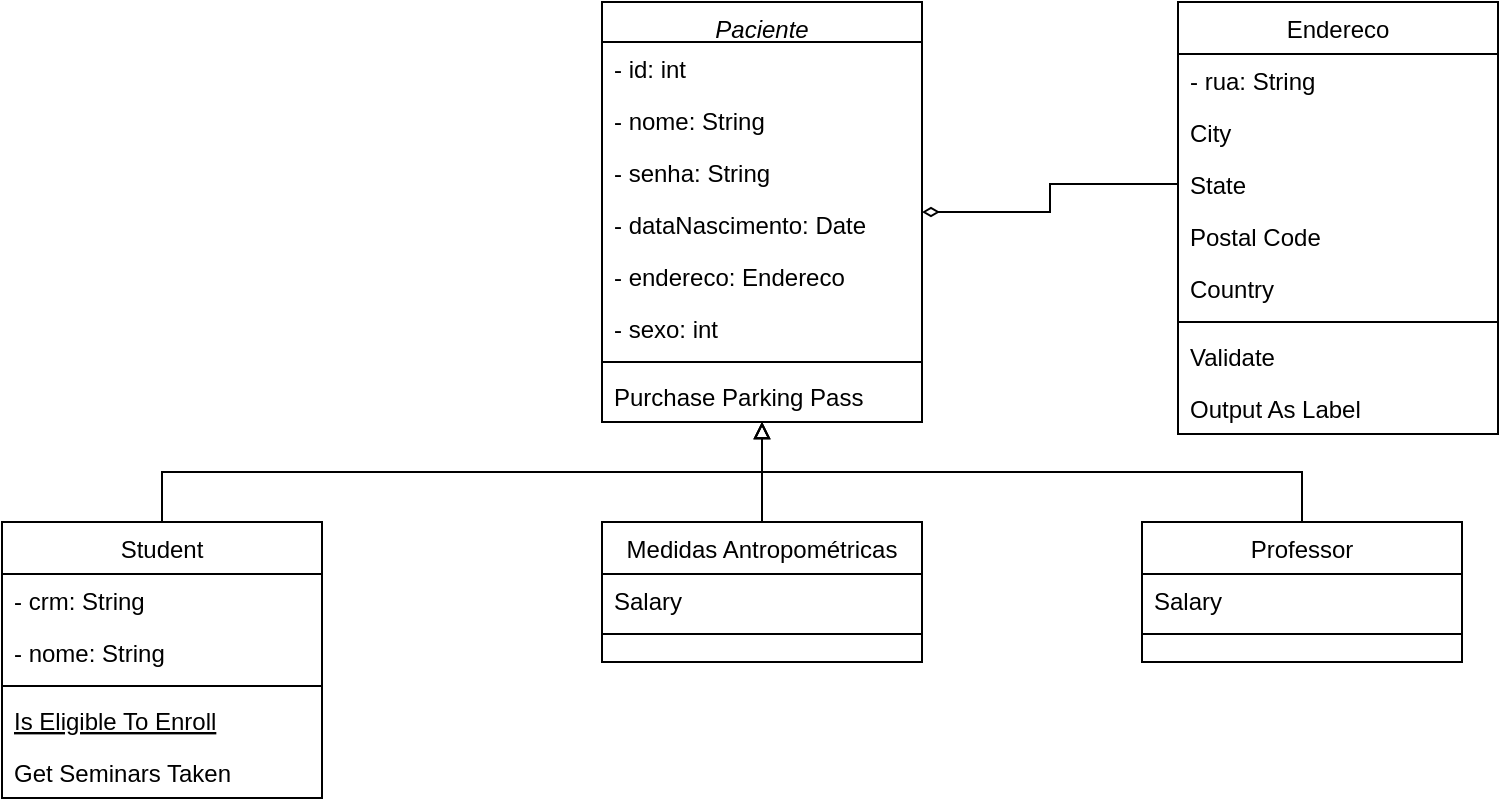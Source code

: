 <mxfile version="27.0.6">
  <diagram name="Página-1" id="uq6eut1tATu_0ITVi30-">
    <mxGraphModel dx="786" dy="459" grid="1" gridSize="10" guides="1" tooltips="1" connect="1" arrows="1" fold="1" page="1" pageScale="1" pageWidth="827" pageHeight="1169" math="0" shadow="0" adaptiveColors="none">
      <root>
        <mxCell id="0" />
        <mxCell id="1" parent="0" />
        <mxCell id="_E42kpqu97Q8NujoFVDA-1" value="Paciente" style="swimlane;fontStyle=2;align=center;verticalAlign=top;childLayout=stackLayout;horizontal=1;startSize=20;horizontalStack=0;resizeParent=1;resizeLast=0;collapsible=1;marginBottom=0;rounded=0;shadow=0;strokeWidth=1;" vertex="1" parent="1">
          <mxGeometry x="440" y="230" width="160" height="210" as="geometry">
            <mxRectangle x="440" y="230" width="160" height="26" as="alternateBounds" />
          </mxGeometry>
        </mxCell>
        <mxCell id="_E42kpqu97Q8NujoFVDA-2" value="- id: int" style="text;align=left;verticalAlign=top;spacingLeft=4;spacingRight=4;overflow=hidden;rotatable=0;points=[[0,0.5],[1,0.5]];portConstraint=eastwest;" vertex="1" parent="_E42kpqu97Q8NujoFVDA-1">
          <mxGeometry y="20" width="160" height="26" as="geometry" />
        </mxCell>
        <mxCell id="_E42kpqu97Q8NujoFVDA-3" value="- nome: String" style="text;align=left;verticalAlign=top;spacingLeft=4;spacingRight=4;overflow=hidden;rotatable=0;points=[[0,0.5],[1,0.5]];portConstraint=eastwest;rounded=0;shadow=0;html=0;" vertex="1" parent="_E42kpqu97Q8NujoFVDA-1">
          <mxGeometry y="46" width="160" height="26" as="geometry" />
        </mxCell>
        <mxCell id="_E42kpqu97Q8NujoFVDA-4" value="- senha: String" style="text;align=left;verticalAlign=top;spacingLeft=4;spacingRight=4;overflow=hidden;rotatable=0;points=[[0,0.5],[1,0.5]];portConstraint=eastwest;rounded=0;shadow=0;html=0;" vertex="1" parent="_E42kpqu97Q8NujoFVDA-1">
          <mxGeometry y="72" width="160" height="26" as="geometry" />
        </mxCell>
        <mxCell id="_E42kpqu97Q8NujoFVDA-33" value="- dataNascimento: Date" style="text;align=left;verticalAlign=top;spacingLeft=4;spacingRight=4;overflow=hidden;rotatable=0;points=[[0,0.5],[1,0.5]];portConstraint=eastwest;rounded=0;shadow=0;html=0;" vertex="1" parent="_E42kpqu97Q8NujoFVDA-1">
          <mxGeometry y="98" width="160" height="26" as="geometry" />
        </mxCell>
        <mxCell id="_E42kpqu97Q8NujoFVDA-32" value="- endereco: Endereco" style="text;align=left;verticalAlign=top;spacingLeft=4;spacingRight=4;overflow=hidden;rotatable=0;points=[[0,0.5],[1,0.5]];portConstraint=eastwest;rounded=0;shadow=0;html=0;" vertex="1" parent="_E42kpqu97Q8NujoFVDA-1">
          <mxGeometry y="124" width="160" height="26" as="geometry" />
        </mxCell>
        <mxCell id="_E42kpqu97Q8NujoFVDA-34" value="- sexo: int" style="text;align=left;verticalAlign=top;spacingLeft=4;spacingRight=4;overflow=hidden;rotatable=0;points=[[0,0.5],[1,0.5]];portConstraint=eastwest;rounded=0;shadow=0;html=0;" vertex="1" parent="_E42kpqu97Q8NujoFVDA-1">
          <mxGeometry y="150" width="160" height="26" as="geometry" />
        </mxCell>
        <mxCell id="_E42kpqu97Q8NujoFVDA-5" value="" style="line;html=1;strokeWidth=1;align=left;verticalAlign=middle;spacingTop=-1;spacingLeft=3;spacingRight=3;rotatable=0;labelPosition=right;points=[];portConstraint=eastwest;" vertex="1" parent="_E42kpqu97Q8NujoFVDA-1">
          <mxGeometry y="176" width="160" height="8" as="geometry" />
        </mxCell>
        <mxCell id="_E42kpqu97Q8NujoFVDA-6" value="Purchase Parking Pass" style="text;align=left;verticalAlign=top;spacingLeft=4;spacingRight=4;overflow=hidden;rotatable=0;points=[[0,0.5],[1,0.5]];portConstraint=eastwest;" vertex="1" parent="_E42kpqu97Q8NujoFVDA-1">
          <mxGeometry y="184" width="160" height="26" as="geometry" />
        </mxCell>
        <mxCell id="_E42kpqu97Q8NujoFVDA-42" style="edgeStyle=orthogonalEdgeStyle;rounded=0;orthogonalLoop=1;jettySize=auto;html=1;entryX=0.5;entryY=1;entryDx=0;entryDy=0;endArrow=block;endFill=0;exitX=0.5;exitY=0;exitDx=0;exitDy=0;" edge="1" parent="1" source="_E42kpqu97Q8NujoFVDA-7" target="_E42kpqu97Q8NujoFVDA-1">
          <mxGeometry relative="1" as="geometry" />
        </mxCell>
        <mxCell id="_E42kpqu97Q8NujoFVDA-7" value="Student" style="swimlane;fontStyle=0;align=center;verticalAlign=top;childLayout=stackLayout;horizontal=1;startSize=26;horizontalStack=0;resizeParent=1;resizeLast=0;collapsible=1;marginBottom=0;rounded=0;shadow=0;strokeWidth=1;" vertex="1" parent="1">
          <mxGeometry x="140" y="490" width="160" height="138" as="geometry">
            <mxRectangle x="130" y="380" width="160" height="26" as="alternateBounds" />
          </mxGeometry>
        </mxCell>
        <mxCell id="_E42kpqu97Q8NujoFVDA-8" value="- crm: String" style="text;align=left;verticalAlign=top;spacingLeft=4;spacingRight=4;overflow=hidden;rotatable=0;points=[[0,0.5],[1,0.5]];portConstraint=eastwest;" vertex="1" parent="_E42kpqu97Q8NujoFVDA-7">
          <mxGeometry y="26" width="160" height="26" as="geometry" />
        </mxCell>
        <mxCell id="_E42kpqu97Q8NujoFVDA-9" value="- nome: String" style="text;align=left;verticalAlign=top;spacingLeft=4;spacingRight=4;overflow=hidden;rotatable=0;points=[[0,0.5],[1,0.5]];portConstraint=eastwest;rounded=0;shadow=0;html=0;" vertex="1" parent="_E42kpqu97Q8NujoFVDA-7">
          <mxGeometry y="52" width="160" height="26" as="geometry" />
        </mxCell>
        <mxCell id="_E42kpqu97Q8NujoFVDA-10" value="" style="line;html=1;strokeWidth=1;align=left;verticalAlign=middle;spacingTop=-1;spacingLeft=3;spacingRight=3;rotatable=0;labelPosition=right;points=[];portConstraint=eastwest;" vertex="1" parent="_E42kpqu97Q8NujoFVDA-7">
          <mxGeometry y="78" width="160" height="8" as="geometry" />
        </mxCell>
        <mxCell id="_E42kpqu97Q8NujoFVDA-11" value="Is Eligible To Enroll" style="text;align=left;verticalAlign=top;spacingLeft=4;spacingRight=4;overflow=hidden;rotatable=0;points=[[0,0.5],[1,0.5]];portConstraint=eastwest;fontStyle=4" vertex="1" parent="_E42kpqu97Q8NujoFVDA-7">
          <mxGeometry y="86" width="160" height="26" as="geometry" />
        </mxCell>
        <mxCell id="_E42kpqu97Q8NujoFVDA-12" value="Get Seminars Taken" style="text;align=left;verticalAlign=top;spacingLeft=4;spacingRight=4;overflow=hidden;rotatable=0;points=[[0,0.5],[1,0.5]];portConstraint=eastwest;" vertex="1" parent="_E42kpqu97Q8NujoFVDA-7">
          <mxGeometry y="112" width="160" height="26" as="geometry" />
        </mxCell>
        <mxCell id="_E42kpqu97Q8NujoFVDA-43" style="edgeStyle=orthogonalEdgeStyle;rounded=0;orthogonalLoop=1;jettySize=auto;html=1;entryX=0.5;entryY=1;entryDx=0;entryDy=0;endArrow=block;endFill=0;exitX=0.5;exitY=0;exitDx=0;exitDy=0;" edge="1" parent="1" source="_E42kpqu97Q8NujoFVDA-14" target="_E42kpqu97Q8NujoFVDA-1">
          <mxGeometry relative="1" as="geometry" />
        </mxCell>
        <mxCell id="_E42kpqu97Q8NujoFVDA-14" value="Professor" style="swimlane;fontStyle=0;align=center;verticalAlign=top;childLayout=stackLayout;horizontal=1;startSize=26;horizontalStack=0;resizeParent=1;resizeLast=0;collapsible=1;marginBottom=0;rounded=0;shadow=0;strokeWidth=1;" vertex="1" parent="1">
          <mxGeometry x="710" y="490" width="160" height="70" as="geometry">
            <mxRectangle x="340" y="380" width="170" height="26" as="alternateBounds" />
          </mxGeometry>
        </mxCell>
        <mxCell id="_E42kpqu97Q8NujoFVDA-15" value="Salary" style="text;align=left;verticalAlign=top;spacingLeft=4;spacingRight=4;overflow=hidden;rotatable=0;points=[[0,0.5],[1,0.5]];portConstraint=eastwest;" vertex="1" parent="_E42kpqu97Q8NujoFVDA-14">
          <mxGeometry y="26" width="160" height="26" as="geometry" />
        </mxCell>
        <mxCell id="_E42kpqu97Q8NujoFVDA-16" value="" style="line;html=1;strokeWidth=1;align=left;verticalAlign=middle;spacingTop=-1;spacingLeft=3;spacingRight=3;rotatable=0;labelPosition=right;points=[];portConstraint=eastwest;" vertex="1" parent="_E42kpqu97Q8NujoFVDA-14">
          <mxGeometry y="52" width="160" height="8" as="geometry" />
        </mxCell>
        <mxCell id="_E42kpqu97Q8NujoFVDA-18" value="Endereco" style="swimlane;fontStyle=0;align=center;verticalAlign=top;childLayout=stackLayout;horizontal=1;startSize=26;horizontalStack=0;resizeParent=1;resizeLast=0;collapsible=1;marginBottom=0;rounded=0;shadow=0;strokeWidth=1;" vertex="1" parent="1">
          <mxGeometry x="728" y="230" width="160" height="216" as="geometry">
            <mxRectangle x="550" y="140" width="160" height="26" as="alternateBounds" />
          </mxGeometry>
        </mxCell>
        <mxCell id="_E42kpqu97Q8NujoFVDA-19" value="- rua: String" style="text;align=left;verticalAlign=top;spacingLeft=4;spacingRight=4;overflow=hidden;rotatable=0;points=[[0,0.5],[1,0.5]];portConstraint=eastwest;" vertex="1" parent="_E42kpqu97Q8NujoFVDA-18">
          <mxGeometry y="26" width="160" height="26" as="geometry" />
        </mxCell>
        <mxCell id="_E42kpqu97Q8NujoFVDA-20" value="City" style="text;align=left;verticalAlign=top;spacingLeft=4;spacingRight=4;overflow=hidden;rotatable=0;points=[[0,0.5],[1,0.5]];portConstraint=eastwest;rounded=0;shadow=0;html=0;" vertex="1" parent="_E42kpqu97Q8NujoFVDA-18">
          <mxGeometry y="52" width="160" height="26" as="geometry" />
        </mxCell>
        <mxCell id="_E42kpqu97Q8NujoFVDA-21" value="State" style="text;align=left;verticalAlign=top;spacingLeft=4;spacingRight=4;overflow=hidden;rotatable=0;points=[[0,0.5],[1,0.5]];portConstraint=eastwest;rounded=0;shadow=0;html=0;" vertex="1" parent="_E42kpqu97Q8NujoFVDA-18">
          <mxGeometry y="78" width="160" height="26" as="geometry" />
        </mxCell>
        <mxCell id="_E42kpqu97Q8NujoFVDA-22" value="Postal Code" style="text;align=left;verticalAlign=top;spacingLeft=4;spacingRight=4;overflow=hidden;rotatable=0;points=[[0,0.5],[1,0.5]];portConstraint=eastwest;rounded=0;shadow=0;html=0;" vertex="1" parent="_E42kpqu97Q8NujoFVDA-18">
          <mxGeometry y="104" width="160" height="26" as="geometry" />
        </mxCell>
        <mxCell id="_E42kpqu97Q8NujoFVDA-23" value="Country" style="text;align=left;verticalAlign=top;spacingLeft=4;spacingRight=4;overflow=hidden;rotatable=0;points=[[0,0.5],[1,0.5]];portConstraint=eastwest;rounded=0;shadow=0;html=0;" vertex="1" parent="_E42kpqu97Q8NujoFVDA-18">
          <mxGeometry y="130" width="160" height="26" as="geometry" />
        </mxCell>
        <mxCell id="_E42kpqu97Q8NujoFVDA-24" value="" style="line;html=1;strokeWidth=1;align=left;verticalAlign=middle;spacingTop=-1;spacingLeft=3;spacingRight=3;rotatable=0;labelPosition=right;points=[];portConstraint=eastwest;" vertex="1" parent="_E42kpqu97Q8NujoFVDA-18">
          <mxGeometry y="156" width="160" height="8" as="geometry" />
        </mxCell>
        <mxCell id="_E42kpqu97Q8NujoFVDA-25" value="Validate" style="text;align=left;verticalAlign=top;spacingLeft=4;spacingRight=4;overflow=hidden;rotatable=0;points=[[0,0.5],[1,0.5]];portConstraint=eastwest;" vertex="1" parent="_E42kpqu97Q8NujoFVDA-18">
          <mxGeometry y="164" width="160" height="26" as="geometry" />
        </mxCell>
        <mxCell id="_E42kpqu97Q8NujoFVDA-26" value="Output As Label" style="text;align=left;verticalAlign=top;spacingLeft=4;spacingRight=4;overflow=hidden;rotatable=0;points=[[0,0.5],[1,0.5]];portConstraint=eastwest;" vertex="1" parent="_E42kpqu97Q8NujoFVDA-18">
          <mxGeometry y="190" width="160" height="26" as="geometry" />
        </mxCell>
        <mxCell id="_E42kpqu97Q8NujoFVDA-46" style="edgeStyle=orthogonalEdgeStyle;rounded=0;orthogonalLoop=1;jettySize=auto;html=1;endArrow=block;endFill=0;" edge="1" parent="1" source="_E42kpqu97Q8NujoFVDA-35" target="_E42kpqu97Q8NujoFVDA-1">
          <mxGeometry relative="1" as="geometry" />
        </mxCell>
        <mxCell id="_E42kpqu97Q8NujoFVDA-35" value="Medidas Antropométricas" style="swimlane;fontStyle=0;align=center;verticalAlign=top;childLayout=stackLayout;horizontal=1;startSize=26;horizontalStack=0;resizeParent=1;resizeLast=0;collapsible=1;marginBottom=0;rounded=0;shadow=0;strokeWidth=1;" vertex="1" parent="1">
          <mxGeometry x="440" y="490" width="160" height="70" as="geometry">
            <mxRectangle x="340" y="380" width="170" height="26" as="alternateBounds" />
          </mxGeometry>
        </mxCell>
        <mxCell id="_E42kpqu97Q8NujoFVDA-36" value="Salary" style="text;align=left;verticalAlign=top;spacingLeft=4;spacingRight=4;overflow=hidden;rotatable=0;points=[[0,0.5],[1,0.5]];portConstraint=eastwest;" vertex="1" parent="_E42kpqu97Q8NujoFVDA-35">
          <mxGeometry y="26" width="160" height="26" as="geometry" />
        </mxCell>
        <mxCell id="_E42kpqu97Q8NujoFVDA-37" value="" style="line;html=1;strokeWidth=1;align=left;verticalAlign=middle;spacingTop=-1;spacingLeft=3;spacingRight=3;rotatable=0;labelPosition=right;points=[];portConstraint=eastwest;" vertex="1" parent="_E42kpqu97Q8NujoFVDA-35">
          <mxGeometry y="52" width="160" height="8" as="geometry" />
        </mxCell>
        <mxCell id="_E42kpqu97Q8NujoFVDA-47" style="edgeStyle=orthogonalEdgeStyle;rounded=0;orthogonalLoop=1;jettySize=auto;html=1;entryX=1;entryY=0.5;entryDx=0;entryDy=0;endArrow=diamondThin;endFill=0;" edge="1" parent="1" source="_E42kpqu97Q8NujoFVDA-21" target="_E42kpqu97Q8NujoFVDA-1">
          <mxGeometry relative="1" as="geometry" />
        </mxCell>
      </root>
    </mxGraphModel>
  </diagram>
</mxfile>
